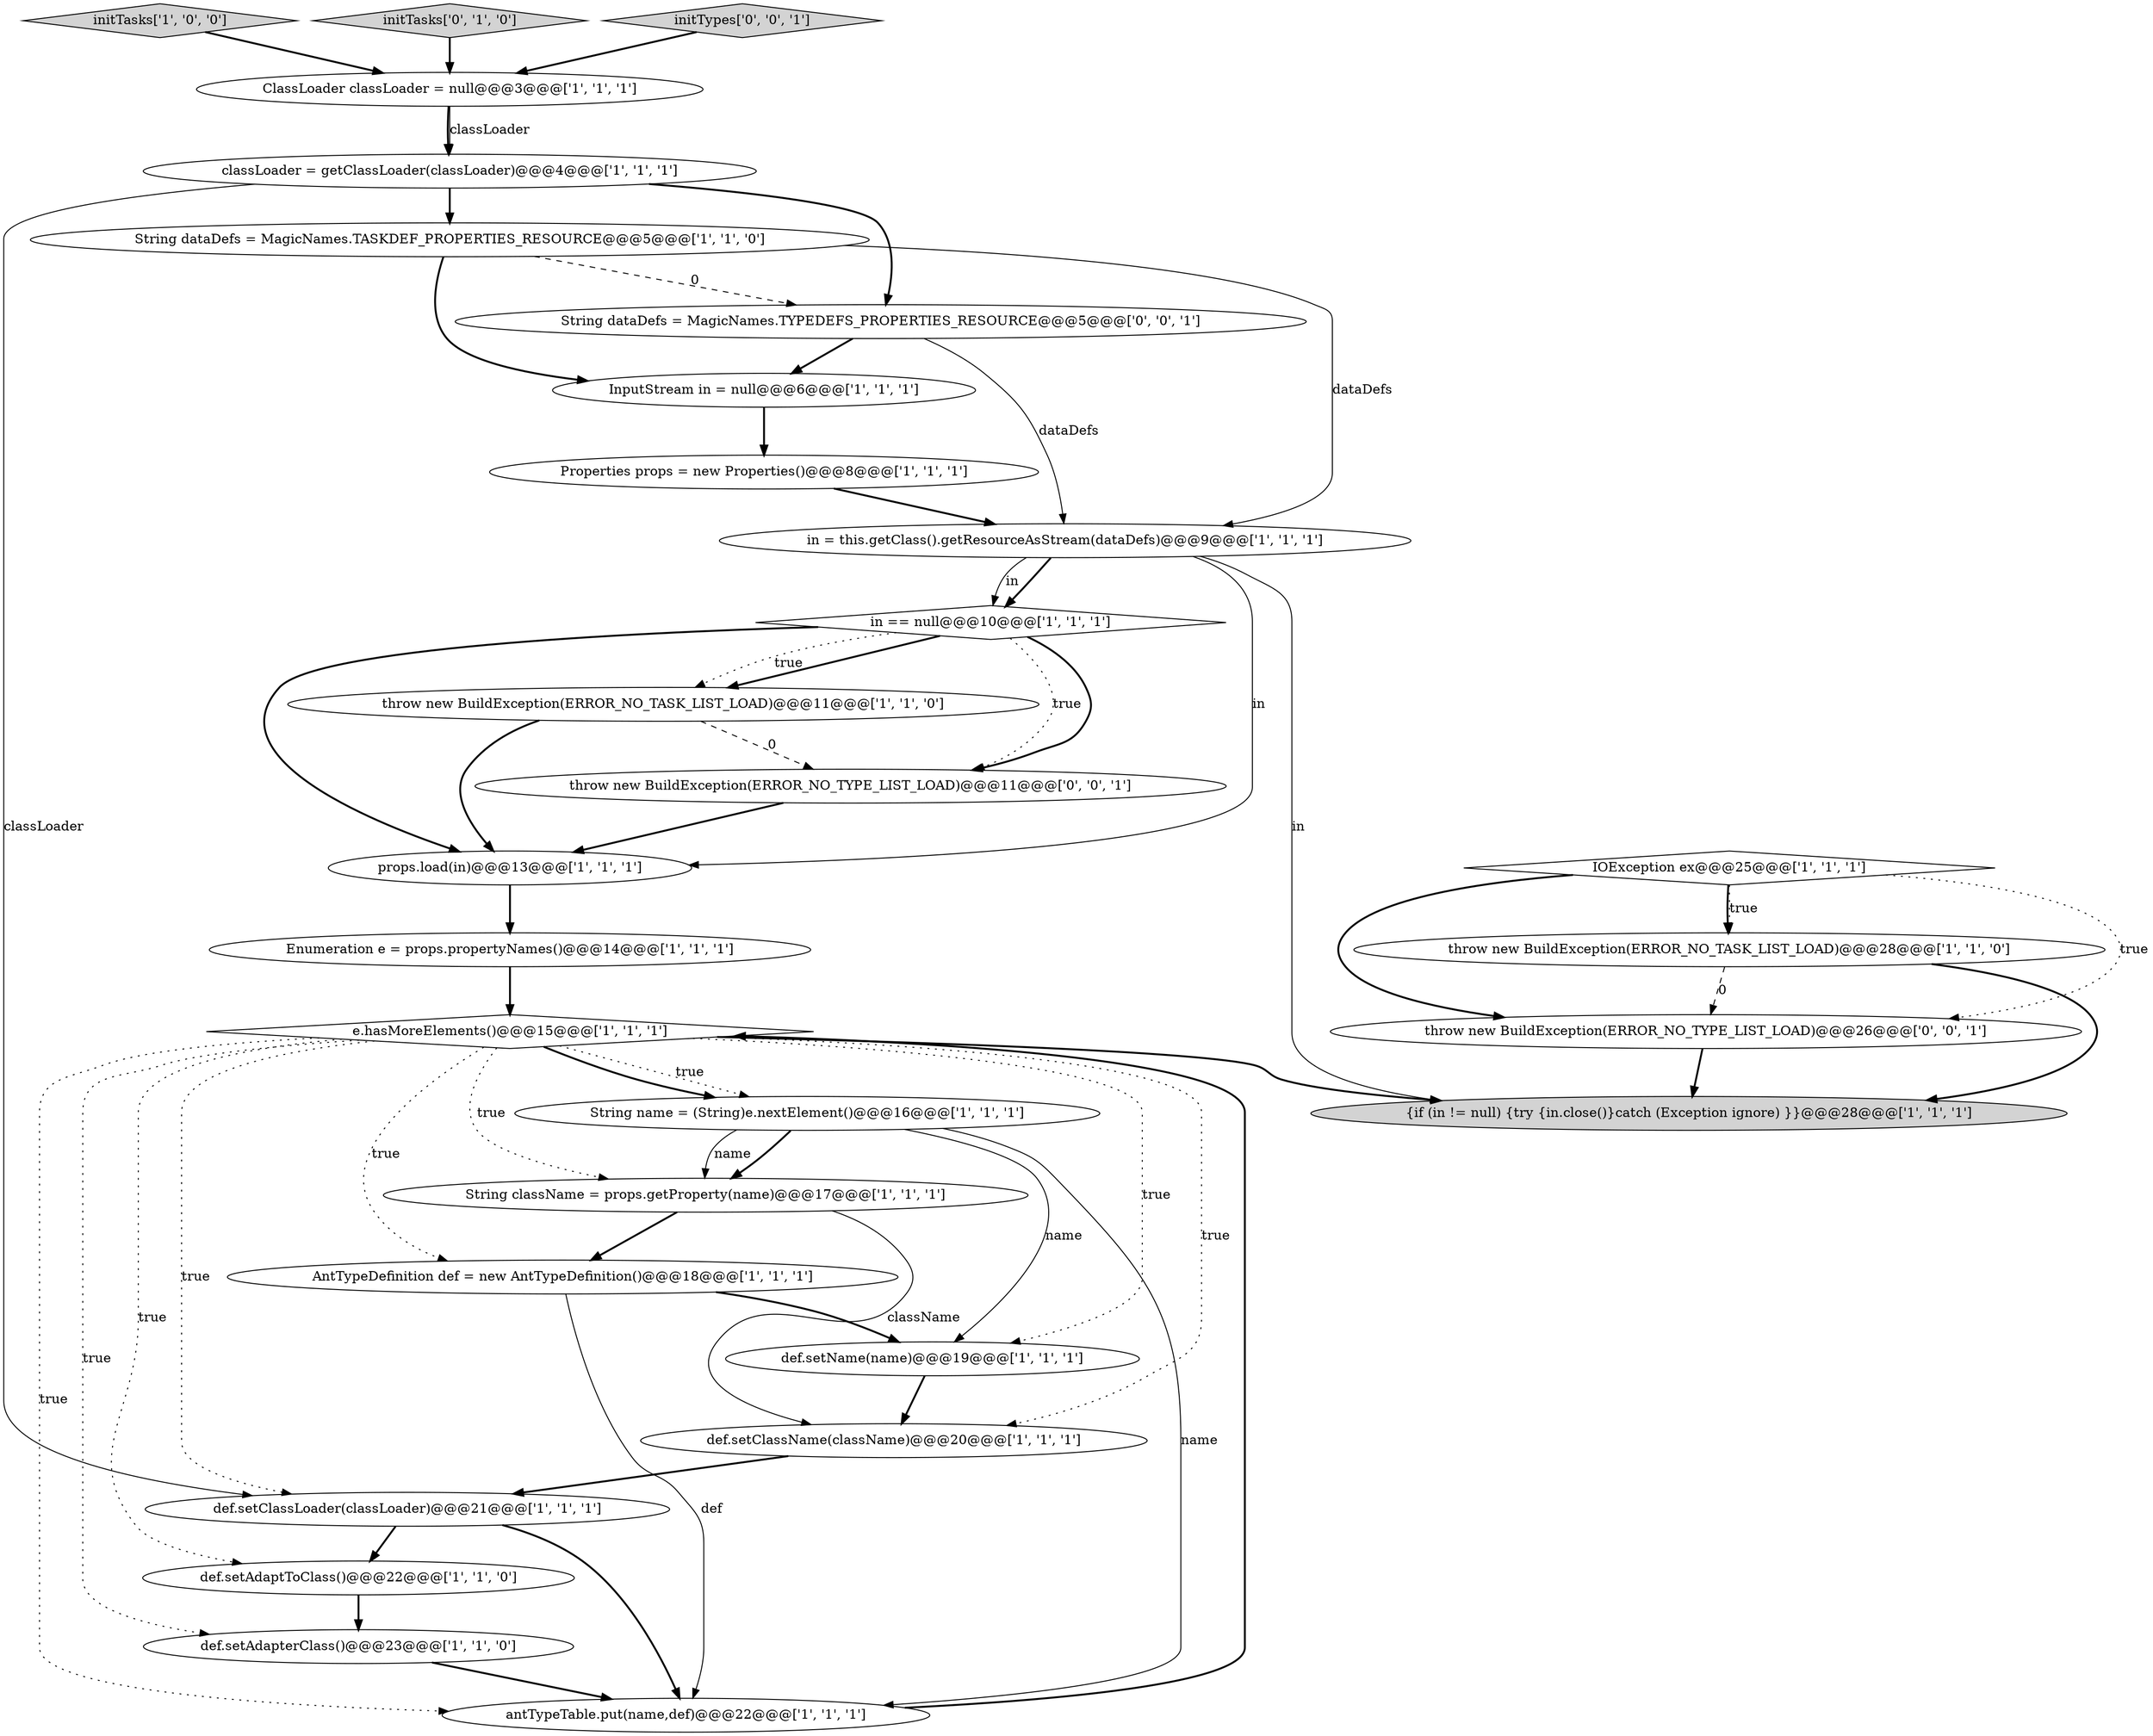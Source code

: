digraph {
5 [style = filled, label = "String dataDefs = MagicNames.TASKDEF_PROPERTIES_RESOURCE@@@5@@@['1', '1', '0']", fillcolor = white, shape = ellipse image = "AAA0AAABBB1BBB"];
1 [style = filled, label = "def.setClassName(className)@@@20@@@['1', '1', '1']", fillcolor = white, shape = ellipse image = "AAA0AAABBB1BBB"];
11 [style = filled, label = "def.setClassLoader(classLoader)@@@21@@@['1', '1', '1']", fillcolor = white, shape = ellipse image = "AAA0AAABBB1BBB"];
26 [style = filled, label = "String dataDefs = MagicNames.TYPEDEFS_PROPERTIES_RESOURCE@@@5@@@['0', '0', '1']", fillcolor = white, shape = ellipse image = "AAA0AAABBB3BBB"];
7 [style = filled, label = "IOException ex@@@25@@@['1', '1', '1']", fillcolor = white, shape = diamond image = "AAA0AAABBB1BBB"];
18 [style = filled, label = "def.setAdaptToClass()@@@22@@@['1', '1', '0']", fillcolor = white, shape = ellipse image = "AAA0AAABBB1BBB"];
13 [style = filled, label = "Properties props = new Properties()@@@8@@@['1', '1', '1']", fillcolor = white, shape = ellipse image = "AAA0AAABBB1BBB"];
8 [style = filled, label = "ClassLoader classLoader = null@@@3@@@['1', '1', '1']", fillcolor = white, shape = ellipse image = "AAA0AAABBB1BBB"];
3 [style = filled, label = "def.setAdapterClass()@@@23@@@['1', '1', '0']", fillcolor = white, shape = ellipse image = "AAA0AAABBB1BBB"];
17 [style = filled, label = "classLoader = getClassLoader(classLoader)@@@4@@@['1', '1', '1']", fillcolor = white, shape = ellipse image = "AAA0AAABBB1BBB"];
16 [style = filled, label = "AntTypeDefinition def = new AntTypeDefinition()@@@18@@@['1', '1', '1']", fillcolor = white, shape = ellipse image = "AAA0AAABBB1BBB"];
23 [style = filled, label = "def.setName(name)@@@19@@@['1', '1', '1']", fillcolor = white, shape = ellipse image = "AAA0AAABBB1BBB"];
2 [style = filled, label = "in == null@@@10@@@['1', '1', '1']", fillcolor = white, shape = diamond image = "AAA0AAABBB1BBB"];
6 [style = filled, label = "Enumeration e = props.propertyNames()@@@14@@@['1', '1', '1']", fillcolor = white, shape = ellipse image = "AAA0AAABBB1BBB"];
4 [style = filled, label = "InputStream in = null@@@6@@@['1', '1', '1']", fillcolor = white, shape = ellipse image = "AAA0AAABBB1BBB"];
19 [style = filled, label = "initTasks['1', '0', '0']", fillcolor = lightgray, shape = diamond image = "AAA0AAABBB1BBB"];
24 [style = filled, label = "initTasks['0', '1', '0']", fillcolor = lightgray, shape = diamond image = "AAA0AAABBB2BBB"];
14 [style = filled, label = "props.load(in)@@@13@@@['1', '1', '1']", fillcolor = white, shape = ellipse image = "AAA0AAABBB1BBB"];
10 [style = filled, label = "String name = (String)e.nextElement()@@@16@@@['1', '1', '1']", fillcolor = white, shape = ellipse image = "AAA0AAABBB1BBB"];
9 [style = filled, label = "e.hasMoreElements()@@@15@@@['1', '1', '1']", fillcolor = white, shape = diamond image = "AAA0AAABBB1BBB"];
20 [style = filled, label = "{if (in != null) {try {in.close()}catch (Exception ignore) }}@@@28@@@['1', '1', '1']", fillcolor = lightgray, shape = ellipse image = "AAA0AAABBB1BBB"];
21 [style = filled, label = "String className = props.getProperty(name)@@@17@@@['1', '1', '1']", fillcolor = white, shape = ellipse image = "AAA0AAABBB1BBB"];
28 [style = filled, label = "throw new BuildException(ERROR_NO_TYPE_LIST_LOAD)@@@26@@@['0', '0', '1']", fillcolor = white, shape = ellipse image = "AAA0AAABBB3BBB"];
0 [style = filled, label = "throw new BuildException(ERROR_NO_TASK_LIST_LOAD)@@@11@@@['1', '1', '0']", fillcolor = white, shape = ellipse image = "AAA0AAABBB1BBB"];
27 [style = filled, label = "initTypes['0', '0', '1']", fillcolor = lightgray, shape = diamond image = "AAA0AAABBB3BBB"];
25 [style = filled, label = "throw new BuildException(ERROR_NO_TYPE_LIST_LOAD)@@@11@@@['0', '0', '1']", fillcolor = white, shape = ellipse image = "AAA0AAABBB3BBB"];
22 [style = filled, label = "in = this.getClass().getResourceAsStream(dataDefs)@@@9@@@['1', '1', '1']", fillcolor = white, shape = ellipse image = "AAA0AAABBB1BBB"];
12 [style = filled, label = "throw new BuildException(ERROR_NO_TASK_LIST_LOAD)@@@28@@@['1', '1', '0']", fillcolor = white, shape = ellipse image = "AAA0AAABBB1BBB"];
15 [style = filled, label = "antTypeTable.put(name,def)@@@22@@@['1', '1', '1']", fillcolor = white, shape = ellipse image = "AAA0AAABBB1BBB"];
22->2 [style = bold, label=""];
18->3 [style = bold, label=""];
7->28 [style = bold, label=""];
10->21 [style = bold, label=""];
17->26 [style = bold, label=""];
17->11 [style = solid, label="classLoader"];
15->9 [style = bold, label=""];
12->28 [style = dashed, label="0"];
23->1 [style = bold, label=""];
28->20 [style = bold, label=""];
10->21 [style = solid, label="name"];
22->20 [style = solid, label="in"];
9->20 [style = bold, label=""];
13->22 [style = bold, label=""];
21->16 [style = bold, label=""];
19->8 [style = bold, label=""];
9->11 [style = dotted, label="true"];
25->14 [style = bold, label=""];
9->1 [style = dotted, label="true"];
7->12 [style = dotted, label="true"];
2->25 [style = dotted, label="true"];
11->18 [style = bold, label=""];
11->15 [style = bold, label=""];
26->4 [style = bold, label=""];
8->17 [style = bold, label=""];
2->25 [style = bold, label=""];
5->4 [style = bold, label=""];
9->10 [style = dotted, label="true"];
1->11 [style = bold, label=""];
9->21 [style = dotted, label="true"];
6->9 [style = bold, label=""];
9->18 [style = dotted, label="true"];
10->15 [style = solid, label="name"];
0->25 [style = dashed, label="0"];
27->8 [style = bold, label=""];
22->14 [style = solid, label="in"];
7->12 [style = bold, label=""];
16->15 [style = solid, label="def"];
16->23 [style = bold, label=""];
7->28 [style = dotted, label="true"];
8->17 [style = solid, label="classLoader"];
10->23 [style = solid, label="name"];
12->20 [style = bold, label=""];
14->6 [style = bold, label=""];
3->15 [style = bold, label=""];
9->16 [style = dotted, label="true"];
4->13 [style = bold, label=""];
2->14 [style = bold, label=""];
2->0 [style = bold, label=""];
9->10 [style = bold, label=""];
9->3 [style = dotted, label="true"];
9->15 [style = dotted, label="true"];
2->0 [style = dotted, label="true"];
5->22 [style = solid, label="dataDefs"];
0->14 [style = bold, label=""];
22->2 [style = solid, label="in"];
24->8 [style = bold, label=""];
17->5 [style = bold, label=""];
5->26 [style = dashed, label="0"];
21->1 [style = solid, label="className"];
26->22 [style = solid, label="dataDefs"];
9->23 [style = dotted, label="true"];
}
